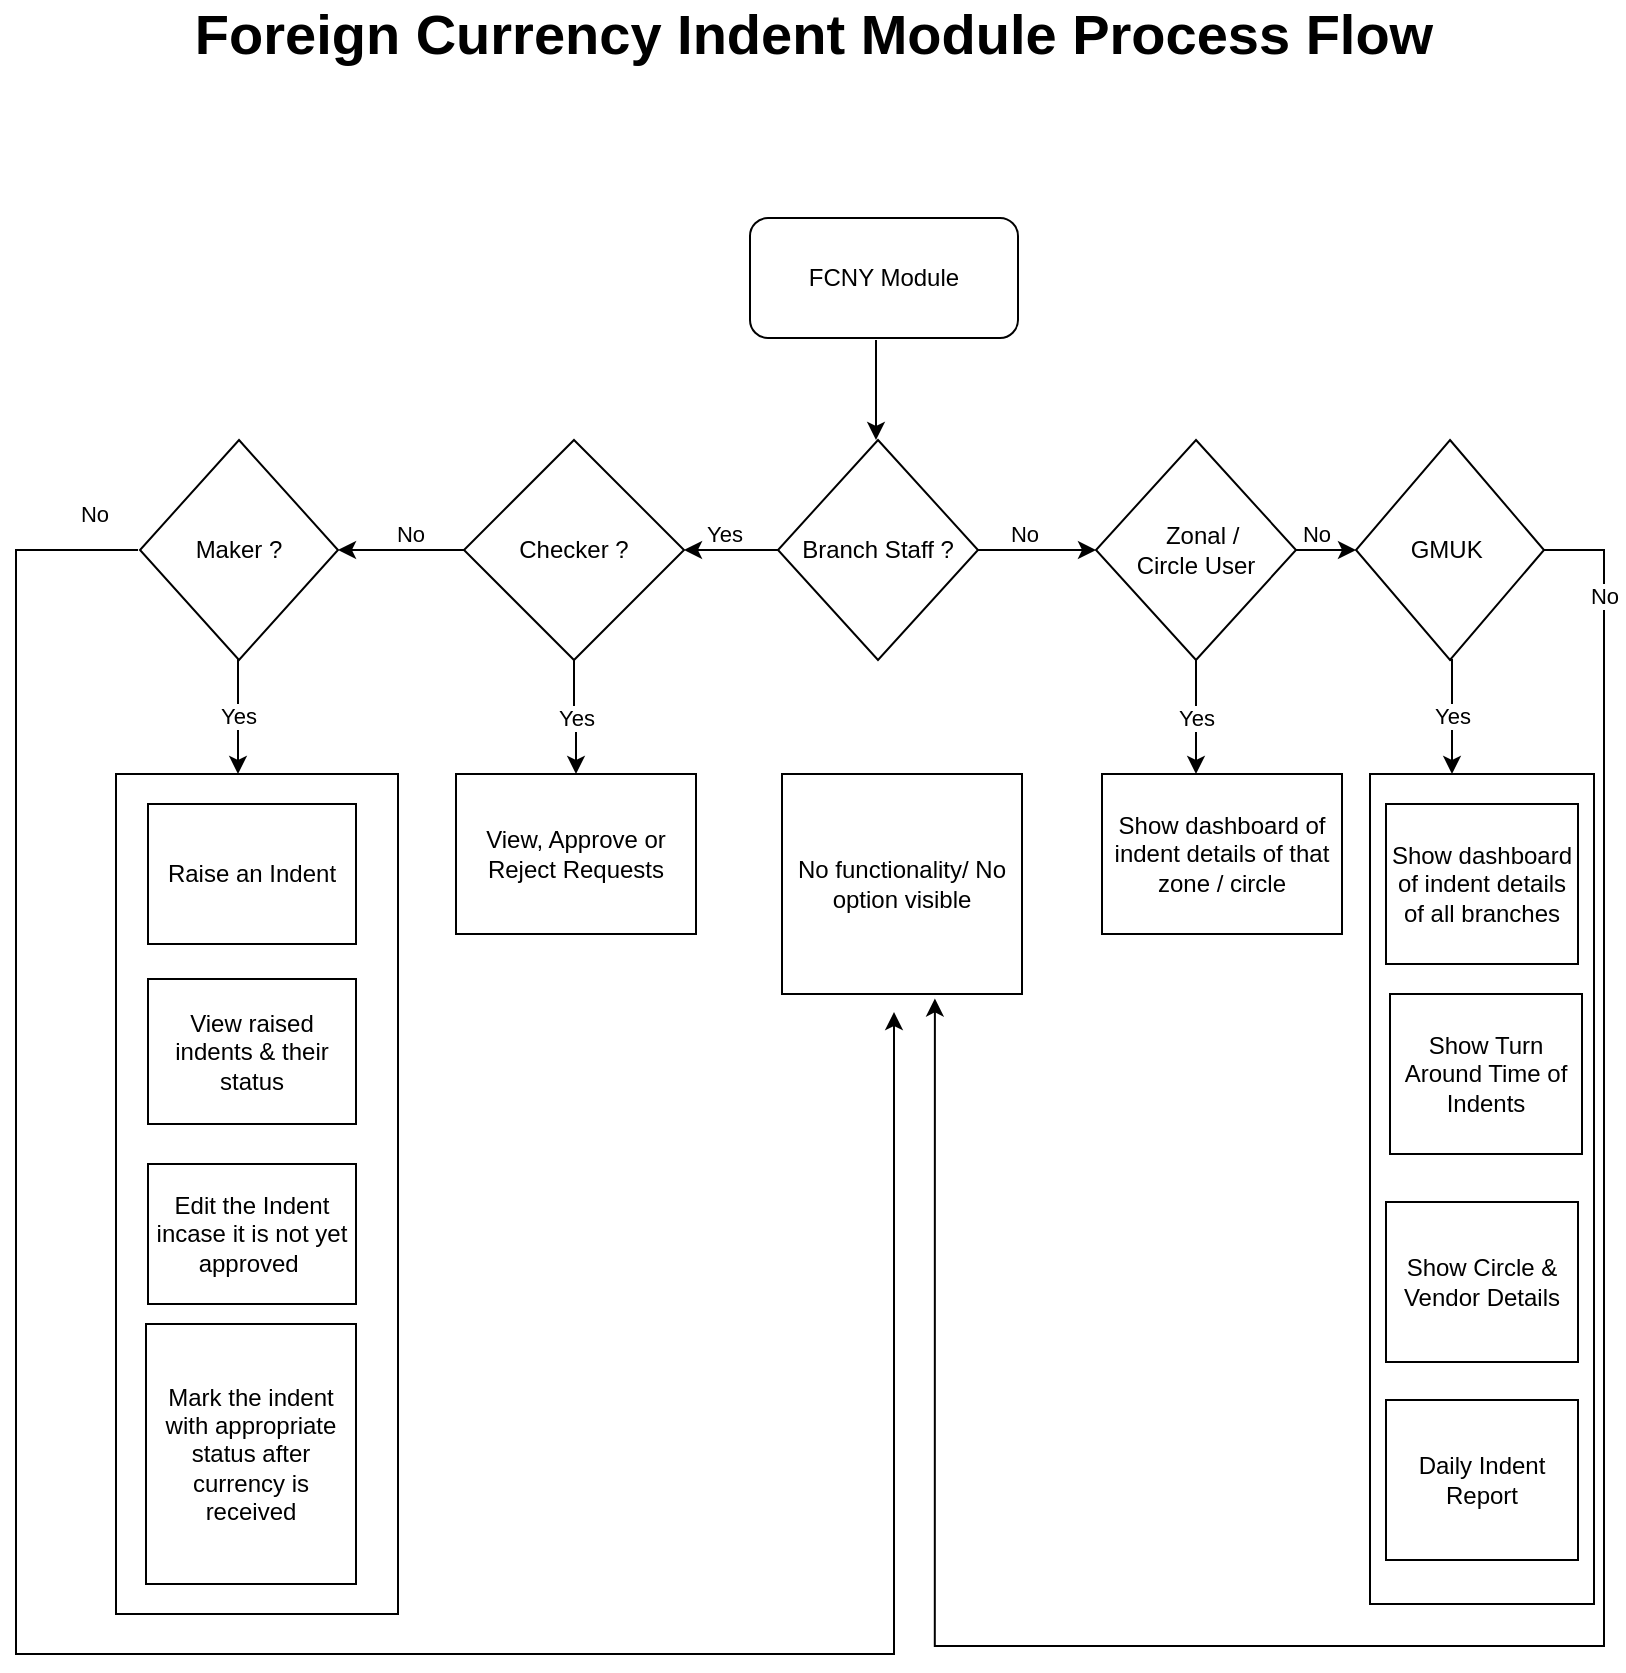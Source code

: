 <mxfile version="26.0.2">
  <diagram id="C5RBs43oDa-KdzZeNtuy" name="Page-1">
    <mxGraphModel dx="1050" dy="541" grid="0" gridSize="10" guides="1" tooltips="1" connect="1" arrows="1" fold="1" page="1" pageScale="1" pageWidth="827" pageHeight="1169" math="0" shadow="0">
      <root>
        <mxCell id="WIyWlLk6GJQsqaUBKTNV-0" />
        <mxCell id="WIyWlLk6GJQsqaUBKTNV-1" parent="WIyWlLk6GJQsqaUBKTNV-0" />
        <mxCell id="WIyWlLk6GJQsqaUBKTNV-7" value="FCNY Module" style="rounded=1;whiteSpace=wrap;html=1;fontSize=12;glass=0;strokeWidth=1;shadow=0;" parent="WIyWlLk6GJQsqaUBKTNV-1" vertex="1">
          <mxGeometry x="383" y="256" width="134" height="60" as="geometry" />
        </mxCell>
        <mxCell id="0Kmae_XXpIcbisTiChTe-10" value="" style="edgeStyle=orthogonalEdgeStyle;rounded=0;orthogonalLoop=1;jettySize=auto;html=1;" parent="WIyWlLk6GJQsqaUBKTNV-1" edge="1">
          <mxGeometry relative="1" as="geometry">
            <mxPoint x="450" y="270" as="sourcePoint" />
          </mxGeometry>
        </mxCell>
        <mxCell id="0Kmae_XXpIcbisTiChTe-11" value="No" style="edgeLabel;html=1;align=center;verticalAlign=middle;resizable=0;points=[];" parent="0Kmae_XXpIcbisTiChTe-10" vertex="1" connectable="0">
          <mxGeometry x="-0.287" y="-1" relative="1" as="geometry">
            <mxPoint y="-21" as="offset" />
          </mxGeometry>
        </mxCell>
        <mxCell id="0Kmae_XXpIcbisTiChTe-5" value="" style="endArrow=classic;html=1;rounded=0;" parent="WIyWlLk6GJQsqaUBKTNV-1" edge="1">
          <mxGeometry width="50" height="50" relative="1" as="geometry">
            <mxPoint x="446" y="317" as="sourcePoint" />
            <mxPoint x="446" y="367" as="targetPoint" />
          </mxGeometry>
        </mxCell>
        <mxCell id="0Kmae_XXpIcbisTiChTe-31" value="" style="edgeStyle=orthogonalEdgeStyle;rounded=0;orthogonalLoop=1;jettySize=auto;html=1;entryX=0;entryY=0.5;entryDx=0;entryDy=0;" parent="WIyWlLk6GJQsqaUBKTNV-1" source="0Kmae_XXpIcbisTiChTe-13" target="0Kmae_XXpIcbisTiChTe-52" edge="1">
          <mxGeometry relative="1" as="geometry">
            <mxPoint x="516" y="422" as="targetPoint" />
          </mxGeometry>
        </mxCell>
        <mxCell id="0Kmae_XXpIcbisTiChTe-32" value="No" style="edgeLabel;html=1;align=center;verticalAlign=middle;resizable=0;points=[];" parent="0Kmae_XXpIcbisTiChTe-31" vertex="1" connectable="0">
          <mxGeometry x="-0.26" y="1" relative="1" as="geometry">
            <mxPoint x="1" y="-7" as="offset" />
          </mxGeometry>
        </mxCell>
        <mxCell id="0Kmae_XXpIcbisTiChTe-45" value="" style="edgeStyle=orthogonalEdgeStyle;rounded=0;orthogonalLoop=1;jettySize=auto;html=1;" parent="WIyWlLk6GJQsqaUBKTNV-1" source="0Kmae_XXpIcbisTiChTe-13" target="0Kmae_XXpIcbisTiChTe-44" edge="1">
          <mxGeometry relative="1" as="geometry" />
        </mxCell>
        <mxCell id="0Kmae_XXpIcbisTiChTe-48" value="Yes" style="edgeLabel;html=1;align=center;verticalAlign=middle;resizable=0;points=[];" parent="0Kmae_XXpIcbisTiChTe-45" vertex="1" connectable="0">
          <mxGeometry x="-0.562" y="1" relative="1" as="geometry">
            <mxPoint x="-17" y="-9" as="offset" />
          </mxGeometry>
        </mxCell>
        <mxCell id="0Kmae_XXpIcbisTiChTe-13" value="Branch Staff ?" style="rhombus;whiteSpace=wrap;html=1;" parent="WIyWlLk6GJQsqaUBKTNV-1" vertex="1">
          <mxGeometry x="397" y="367" width="100" height="110" as="geometry" />
        </mxCell>
        <mxCell id="TlEDB1siWfGGDDj7Wg8u-13" value="Yes" style="edgeStyle=orthogonalEdgeStyle;rounded=0;orthogonalLoop=1;jettySize=auto;html=1;exitX=0.5;exitY=1;exitDx=0;exitDy=0;" parent="WIyWlLk6GJQsqaUBKTNV-1" source="0Kmae_XXpIcbisTiChTe-34" edge="1">
          <mxGeometry relative="1" as="geometry">
            <mxPoint x="734" y="461.787" as="sourcePoint" />
            <mxPoint x="734" y="534" as="targetPoint" />
            <Array as="points">
              <mxPoint x="734" y="477" />
            </Array>
          </mxGeometry>
        </mxCell>
        <mxCell id="TlEDB1siWfGGDDj7Wg8u-28" value="No" style="edgeStyle=orthogonalEdgeStyle;rounded=0;orthogonalLoop=1;jettySize=auto;html=1;entryX=0.637;entryY=1.02;entryDx=0;entryDy=0;entryPerimeter=0;" parent="WIyWlLk6GJQsqaUBKTNV-1" source="0Kmae_XXpIcbisTiChTe-34" target="TlEDB1siWfGGDDj7Wg8u-3" edge="1">
          <mxGeometry x="-0.914" relative="1" as="geometry">
            <mxPoint x="450" y="970" as="targetPoint" />
            <Array as="points">
              <mxPoint x="810" y="422" />
              <mxPoint x="810" y="970" />
              <mxPoint x="475" y="970" />
            </Array>
            <mxPoint as="offset" />
          </mxGeometry>
        </mxCell>
        <mxCell id="0Kmae_XXpIcbisTiChTe-34" value="GMUK&amp;nbsp;" style="rhombus;whiteSpace=wrap;html=1;" parent="WIyWlLk6GJQsqaUBKTNV-1" vertex="1">
          <mxGeometry x="686" y="367" width="94" height="110" as="geometry" />
        </mxCell>
        <mxCell id="TlEDB1siWfGGDDj7Wg8u-5" value="No" style="edgeStyle=orthogonalEdgeStyle;rounded=0;orthogonalLoop=1;jettySize=auto;html=1;entryX=1;entryY=0.5;entryDx=0;entryDy=0;exitX=0;exitY=0.5;exitDx=0;exitDy=0;" parent="WIyWlLk6GJQsqaUBKTNV-1" source="0Kmae_XXpIcbisTiChTe-44" target="TlEDB1siWfGGDDj7Wg8u-4" edge="1">
          <mxGeometry x="-0.143" y="-8" relative="1" as="geometry">
            <mxPoint x="176" y="422" as="sourcePoint" />
            <mxPoint x="106" y="422" as="targetPoint" />
            <mxPoint as="offset" />
          </mxGeometry>
        </mxCell>
        <mxCell id="TlEDB1siWfGGDDj7Wg8u-9" value="Yes" style="edgeStyle=orthogonalEdgeStyle;rounded=0;orthogonalLoop=1;jettySize=auto;html=1;" parent="WIyWlLk6GJQsqaUBKTNV-1" source="0Kmae_XXpIcbisTiChTe-44" target="0Kmae_XXpIcbisTiChTe-62" edge="1">
          <mxGeometry relative="1" as="geometry" />
        </mxCell>
        <mxCell id="0Kmae_XXpIcbisTiChTe-44" value="Checker ?" style="rhombus;whiteSpace=wrap;html=1;" parent="WIyWlLk6GJQsqaUBKTNV-1" vertex="1">
          <mxGeometry x="240" y="367" width="110" height="110" as="geometry" />
        </mxCell>
        <mxCell id="TlEDB1siWfGGDDj7Wg8u-14" value="No" style="edgeStyle=orthogonalEdgeStyle;rounded=0;orthogonalLoop=1;jettySize=auto;html=1;" parent="WIyWlLk6GJQsqaUBKTNV-1" source="0Kmae_XXpIcbisTiChTe-52" target="0Kmae_XXpIcbisTiChTe-34" edge="1">
          <mxGeometry x="0.2" y="8" relative="1" as="geometry">
            <mxPoint as="offset" />
          </mxGeometry>
        </mxCell>
        <mxCell id="TlEDB1siWfGGDDj7Wg8u-24" value="Yes" style="edgeStyle=orthogonalEdgeStyle;rounded=0;orthogonalLoop=1;jettySize=auto;html=1;" parent="WIyWlLk6GJQsqaUBKTNV-1" source="0Kmae_XXpIcbisTiChTe-52" target="0Kmae_XXpIcbisTiChTe-58" edge="1">
          <mxGeometry relative="1" as="geometry">
            <Array as="points">
              <mxPoint x="606" y="524" />
              <mxPoint x="606" y="524" />
            </Array>
          </mxGeometry>
        </mxCell>
        <mxCell id="0Kmae_XXpIcbisTiChTe-52" value="&lt;div&gt;&amp;nbsp; Zonal / Circle&lt;span style=&quot;background-color: initial;&quot;&gt;&amp;nbsp;User&lt;/span&gt;&lt;/div&gt;" style="rhombus;whiteSpace=wrap;html=1;" parent="WIyWlLk6GJQsqaUBKTNV-1" vertex="1">
          <mxGeometry x="556" y="367" width="100" height="110" as="geometry" />
        </mxCell>
        <mxCell id="0Kmae_XXpIcbisTiChTe-58" value="Show dashboard of indent details of that zone / circle" style="whiteSpace=wrap;html=1;" parent="WIyWlLk6GJQsqaUBKTNV-1" vertex="1">
          <mxGeometry x="559" y="534" width="120" height="80" as="geometry" />
        </mxCell>
        <mxCell id="0Kmae_XXpIcbisTiChTe-62" value="View, Approve or Reject Requests" style="whiteSpace=wrap;html=1;" parent="WIyWlLk6GJQsqaUBKTNV-1" vertex="1">
          <mxGeometry x="236" y="534" width="120" height="80" as="geometry" />
        </mxCell>
        <mxCell id="0Kmae_XXpIcbisTiChTe-73" value="" style="whiteSpace=wrap;html=1;" parent="WIyWlLk6GJQsqaUBKTNV-1" vertex="1">
          <mxGeometry x="66" y="534" width="141" height="420" as="geometry" />
        </mxCell>
        <mxCell id="0Kmae_XXpIcbisTiChTe-81" value="View raised indents &amp;amp; their status" style="rounded=0;whiteSpace=wrap;html=1;" parent="WIyWlLk6GJQsqaUBKTNV-1" vertex="1">
          <mxGeometry x="82" y="636.5" width="104" height="72.5" as="geometry" />
        </mxCell>
        <mxCell id="0Kmae_XXpIcbisTiChTe-82" value="Edit the Indent incase it is not yet approved&amp;nbsp;" style="rounded=0;whiteSpace=wrap;html=1;" parent="WIyWlLk6GJQsqaUBKTNV-1" vertex="1">
          <mxGeometry x="82" y="729" width="104" height="70" as="geometry" />
        </mxCell>
        <mxCell id="0Kmae_XXpIcbisTiChTe-127" value="&lt;font style=&quot;font-size: 28px;&quot;&gt;Foreign Currency Indent Module Process Flow&lt;/font&gt;" style="rounded=0;whiteSpace=wrap;html=1;fontStyle=1;align=center;strokeColor=none;" parent="WIyWlLk6GJQsqaUBKTNV-1" vertex="1">
          <mxGeometry x="10" y="149" width="810" height="30" as="geometry" />
        </mxCell>
        <mxCell id="TlEDB1siWfGGDDj7Wg8u-1" value="Raise an Indent" style="whiteSpace=wrap;html=1;" parent="WIyWlLk6GJQsqaUBKTNV-1" vertex="1">
          <mxGeometry x="82" y="549" width="104" height="70" as="geometry" />
        </mxCell>
        <mxCell id="TlEDB1siWfGGDDj7Wg8u-3" value="No functionality/ No option visible" style="whiteSpace=wrap;html=1;" parent="WIyWlLk6GJQsqaUBKTNV-1" vertex="1">
          <mxGeometry x="399" y="534" width="120" height="110" as="geometry" />
        </mxCell>
        <mxCell id="TlEDB1siWfGGDDj7Wg8u-18" value="Yes" style="edgeStyle=orthogonalEdgeStyle;rounded=0;orthogonalLoop=1;jettySize=auto;html=1;" parent="WIyWlLk6GJQsqaUBKTNV-1" edge="1">
          <mxGeometry relative="1" as="geometry">
            <mxPoint x="127" y="476.444" as="sourcePoint" />
            <mxPoint x="127" y="534" as="targetPoint" />
            <Array as="points">
              <mxPoint x="127" y="494" />
              <mxPoint x="127" y="494" />
            </Array>
          </mxGeometry>
        </mxCell>
        <mxCell id="TlEDB1siWfGGDDj7Wg8u-23" value="No" style="edgeStyle=orthogonalEdgeStyle;rounded=0;orthogonalLoop=1;jettySize=auto;html=1;" parent="WIyWlLk6GJQsqaUBKTNV-1" edge="1">
          <mxGeometry x="-0.968" y="-18" relative="1" as="geometry">
            <mxPoint x="77" y="422" as="sourcePoint" />
            <mxPoint x="455" y="653" as="targetPoint" />
            <Array as="points">
              <mxPoint x="16" y="422" />
              <mxPoint x="16" y="974" />
              <mxPoint x="455" y="974" />
            </Array>
            <mxPoint as="offset" />
          </mxGeometry>
        </mxCell>
        <mxCell id="TlEDB1siWfGGDDj7Wg8u-4" value="Maker ?" style="rhombus;whiteSpace=wrap;html=1;" parent="WIyWlLk6GJQsqaUBKTNV-1" vertex="1">
          <mxGeometry x="78" y="367" width="99" height="110" as="geometry" />
        </mxCell>
        <mxCell id="TlEDB1siWfGGDDj7Wg8u-16" value="Mark the indent with appropriate status after currency is received" style="whiteSpace=wrap;html=1;" parent="WIyWlLk6GJQsqaUBKTNV-1" vertex="1">
          <mxGeometry x="81" y="809" width="105" height="130" as="geometry" />
        </mxCell>
        <mxCell id="nCxNIRV2tkZQWCeTe0zJ-0" value="" style="whiteSpace=wrap;html=1;" vertex="1" parent="WIyWlLk6GJQsqaUBKTNV-1">
          <mxGeometry x="693" y="534" width="112" height="415" as="geometry" />
        </mxCell>
        <mxCell id="0Kmae_XXpIcbisTiChTe-56" value="Show dashboard of indent details of all branches" style="whiteSpace=wrap;html=1;" parent="WIyWlLk6GJQsqaUBKTNV-1" vertex="1">
          <mxGeometry x="701" y="549" width="96" height="80" as="geometry" />
        </mxCell>
        <mxCell id="nCxNIRV2tkZQWCeTe0zJ-1" value="Show Turn Around Time of Indents" style="whiteSpace=wrap;html=1;" vertex="1" parent="WIyWlLk6GJQsqaUBKTNV-1">
          <mxGeometry x="703" y="644" width="96" height="80" as="geometry" />
        </mxCell>
        <mxCell id="nCxNIRV2tkZQWCeTe0zJ-2" value="Show Circle &amp;amp; Vendor Details" style="whiteSpace=wrap;html=1;" vertex="1" parent="WIyWlLk6GJQsqaUBKTNV-1">
          <mxGeometry x="701" y="748" width="96" height="80" as="geometry" />
        </mxCell>
        <mxCell id="nCxNIRV2tkZQWCeTe0zJ-3" value="Daily Indent Report" style="whiteSpace=wrap;html=1;" vertex="1" parent="WIyWlLk6GJQsqaUBKTNV-1">
          <mxGeometry x="701" y="847" width="96" height="80" as="geometry" />
        </mxCell>
      </root>
    </mxGraphModel>
  </diagram>
</mxfile>
